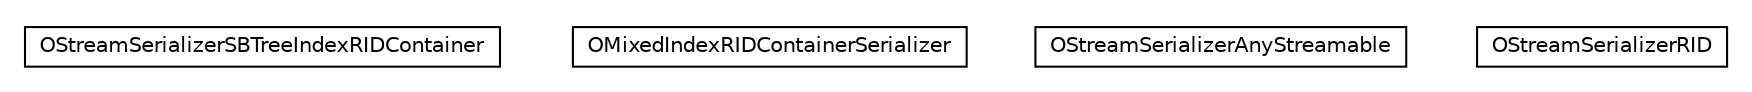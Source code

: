 #!/usr/local/bin/dot
#
# Class diagram 
# Generated by UMLGraph version R5_6-24-gf6e263 (http://www.umlgraph.org/)
#

digraph G {
	edge [fontname="Helvetica",fontsize=10,labelfontname="Helvetica",labelfontsize=10];
	node [fontname="Helvetica",fontsize=10,shape=plaintext];
	nodesep=0.25;
	ranksep=0.5;
	// com.orientechnologies.orient.core.serialization.serializer.stream.OStreamSerializerSBTreeIndexRIDContainer
	c263742 [label=<<table title="com.orientechnologies.orient.core.serialization.serializer.stream.OStreamSerializerSBTreeIndexRIDContainer" border="0" cellborder="1" cellspacing="0" cellpadding="2" port="p" href="./OStreamSerializerSBTreeIndexRIDContainer.html">
		<tr><td><table border="0" cellspacing="0" cellpadding="1">
<tr><td align="center" balign="center"> OStreamSerializerSBTreeIndexRIDContainer </td></tr>
		</table></td></tr>
		</table>>, URL="./OStreamSerializerSBTreeIndexRIDContainer.html", fontname="Helvetica", fontcolor="black", fontsize=10.0];
	// com.orientechnologies.orient.core.serialization.serializer.stream.OMixedIndexRIDContainerSerializer
	c263743 [label=<<table title="com.orientechnologies.orient.core.serialization.serializer.stream.OMixedIndexRIDContainerSerializer" border="0" cellborder="1" cellspacing="0" cellpadding="2" port="p" href="./OMixedIndexRIDContainerSerializer.html">
		<tr><td><table border="0" cellspacing="0" cellpadding="1">
<tr><td align="center" balign="center"> OMixedIndexRIDContainerSerializer </td></tr>
		</table></td></tr>
		</table>>, URL="./OMixedIndexRIDContainerSerializer.html", fontname="Helvetica", fontcolor="black", fontsize=10.0];
	// com.orientechnologies.orient.core.serialization.serializer.stream.OStreamSerializerAnyStreamable
	c263744 [label=<<table title="com.orientechnologies.orient.core.serialization.serializer.stream.OStreamSerializerAnyStreamable" border="0" cellborder="1" cellspacing="0" cellpadding="2" port="p" href="./OStreamSerializerAnyStreamable.html">
		<tr><td><table border="0" cellspacing="0" cellpadding="1">
<tr><td align="center" balign="center"> OStreamSerializerAnyStreamable </td></tr>
		</table></td></tr>
		</table>>, URL="./OStreamSerializerAnyStreamable.html", fontname="Helvetica", fontcolor="black", fontsize=10.0];
	// com.orientechnologies.orient.core.serialization.serializer.stream.OStreamSerializerRID
	c263745 [label=<<table title="com.orientechnologies.orient.core.serialization.serializer.stream.OStreamSerializerRID" border="0" cellborder="1" cellspacing="0" cellpadding="2" port="p" href="./OStreamSerializerRID.html">
		<tr><td><table border="0" cellspacing="0" cellpadding="1">
<tr><td align="center" balign="center"> OStreamSerializerRID </td></tr>
		</table></td></tr>
		</table>>, URL="./OStreamSerializerRID.html", fontname="Helvetica", fontcolor="black", fontsize=10.0];
}

